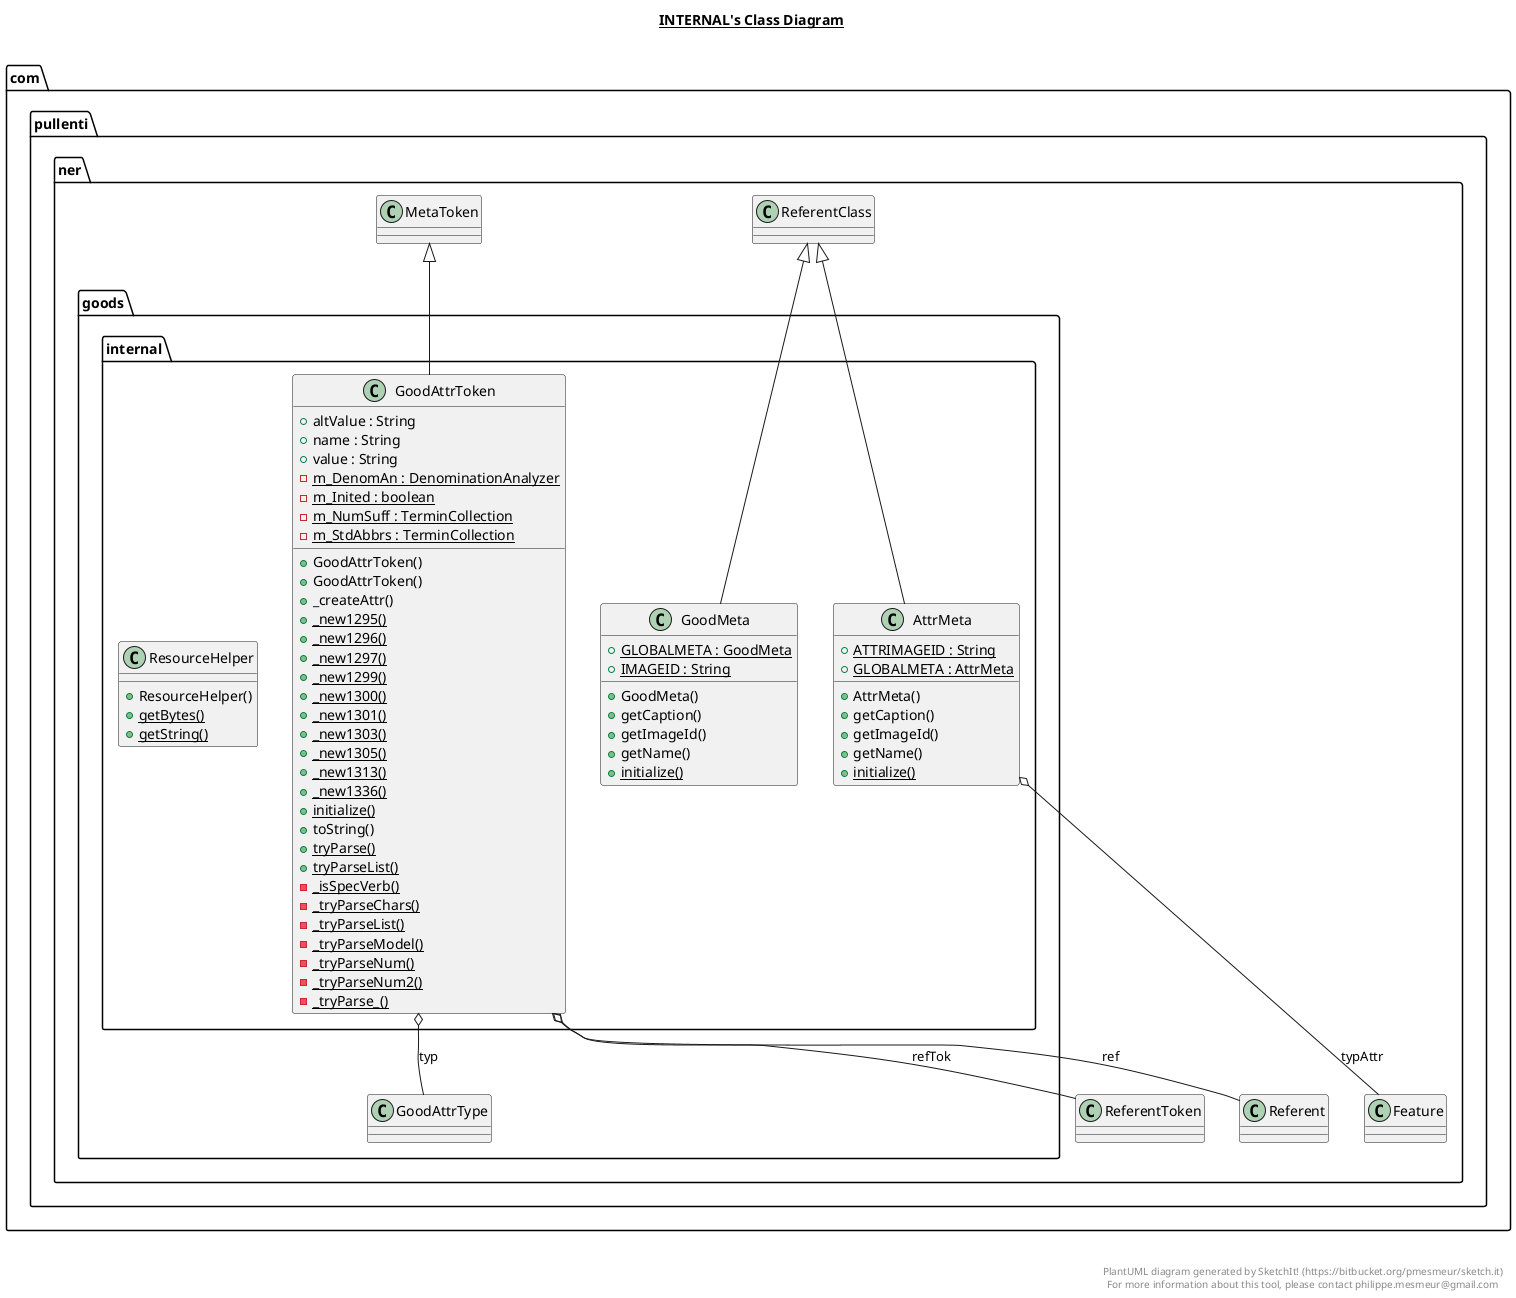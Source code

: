 @startuml

title __INTERNAL's Class Diagram__\n

  namespace com.pullenti.ner {
    namespace goods {
      namespace internal {
        class com.pullenti.ner.goods.internal.AttrMeta {
            {static} + ATTRIMAGEID : String
            {static} + GLOBALMETA : AttrMeta
            + AttrMeta()
            + getCaption()
            + getImageId()
            + getName()
            {static} + initialize()
        }
      }
    }
  }
  

  namespace com.pullenti.ner {
    namespace goods {
      namespace internal {
        class com.pullenti.ner.goods.internal.GoodAttrToken {
            + altValue : String
            + name : String
            + value : String
            {static} - m_DenomAn : DenominationAnalyzer
            {static} - m_Inited : boolean
            {static} - m_NumSuff : TerminCollection
            {static} - m_StdAbbrs : TerminCollection
            + GoodAttrToken()
            + GoodAttrToken()
            + _createAttr()
            {static} + _new1295()
            {static} + _new1296()
            {static} + _new1297()
            {static} + _new1299()
            {static} + _new1300()
            {static} + _new1301()
            {static} + _new1303()
            {static} + _new1305()
            {static} + _new1313()
            {static} + _new1336()
            {static} + initialize()
            + toString()
            {static} + tryParse()
            {static} + tryParseList()
            {static} - _isSpecVerb()
            {static} - _tryParseChars()
            {static} - _tryParseList()
            {static} - _tryParseModel()
            {static} - _tryParseNum()
            {static} - _tryParseNum2()
            {static} - _tryParse_()
        }
      }
    }
  }
  

  namespace com.pullenti.ner {
    namespace goods {
      namespace internal {
        class com.pullenti.ner.goods.internal.GoodMeta {
            {static} + GLOBALMETA : GoodMeta
            {static} + IMAGEID : String
            + GoodMeta()
            + getCaption()
            + getImageId()
            + getName()
            {static} + initialize()
        }
      }
    }
  }
  

  namespace com.pullenti.ner {
    namespace goods {
      namespace internal {
        class com.pullenti.ner.goods.internal.ResourceHelper {
            + ResourceHelper()
            {static} + getBytes()
            {static} + getString()
        }
      }
    }
  }
  

  com.pullenti.ner.goods.internal.AttrMeta -up-|> com.pullenti.ner.ReferentClass
  com.pullenti.ner.goods.internal.AttrMeta o-- com.pullenti.ner.Feature : typAttr
  com.pullenti.ner.goods.internal.GoodAttrToken -up-|> com.pullenti.ner.MetaToken
  com.pullenti.ner.goods.internal.GoodAttrToken o-- com.pullenti.ner.Referent : ref
  com.pullenti.ner.goods.internal.GoodAttrToken o-- com.pullenti.ner.ReferentToken : refTok
  com.pullenti.ner.goods.internal.GoodAttrToken o-- com.pullenti.ner.goods.GoodAttrType : typ
  com.pullenti.ner.goods.internal.GoodMeta -up-|> com.pullenti.ner.ReferentClass


right footer


PlantUML diagram generated by SketchIt! (https://bitbucket.org/pmesmeur/sketch.it)
For more information about this tool, please contact philippe.mesmeur@gmail.com
endfooter

@enduml
